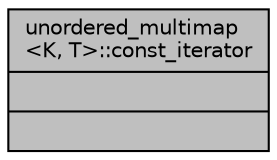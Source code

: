 digraph "unordered_multimap&lt;K, T&gt;::const_iterator"
{
 // INTERACTIVE_SVG=YES
  bgcolor="transparent";
  edge [fontname="Helvetica",fontsize="10",labelfontname="Helvetica",labelfontsize="10"];
  node [fontname="Helvetica",fontsize="10",shape=record];
  Node1 [label="{unordered_multimap\l\<K, T\>::const_iterator\n||}",height=0.2,width=0.4,color="black", fillcolor="grey75", style="filled", fontcolor="black"];
}
